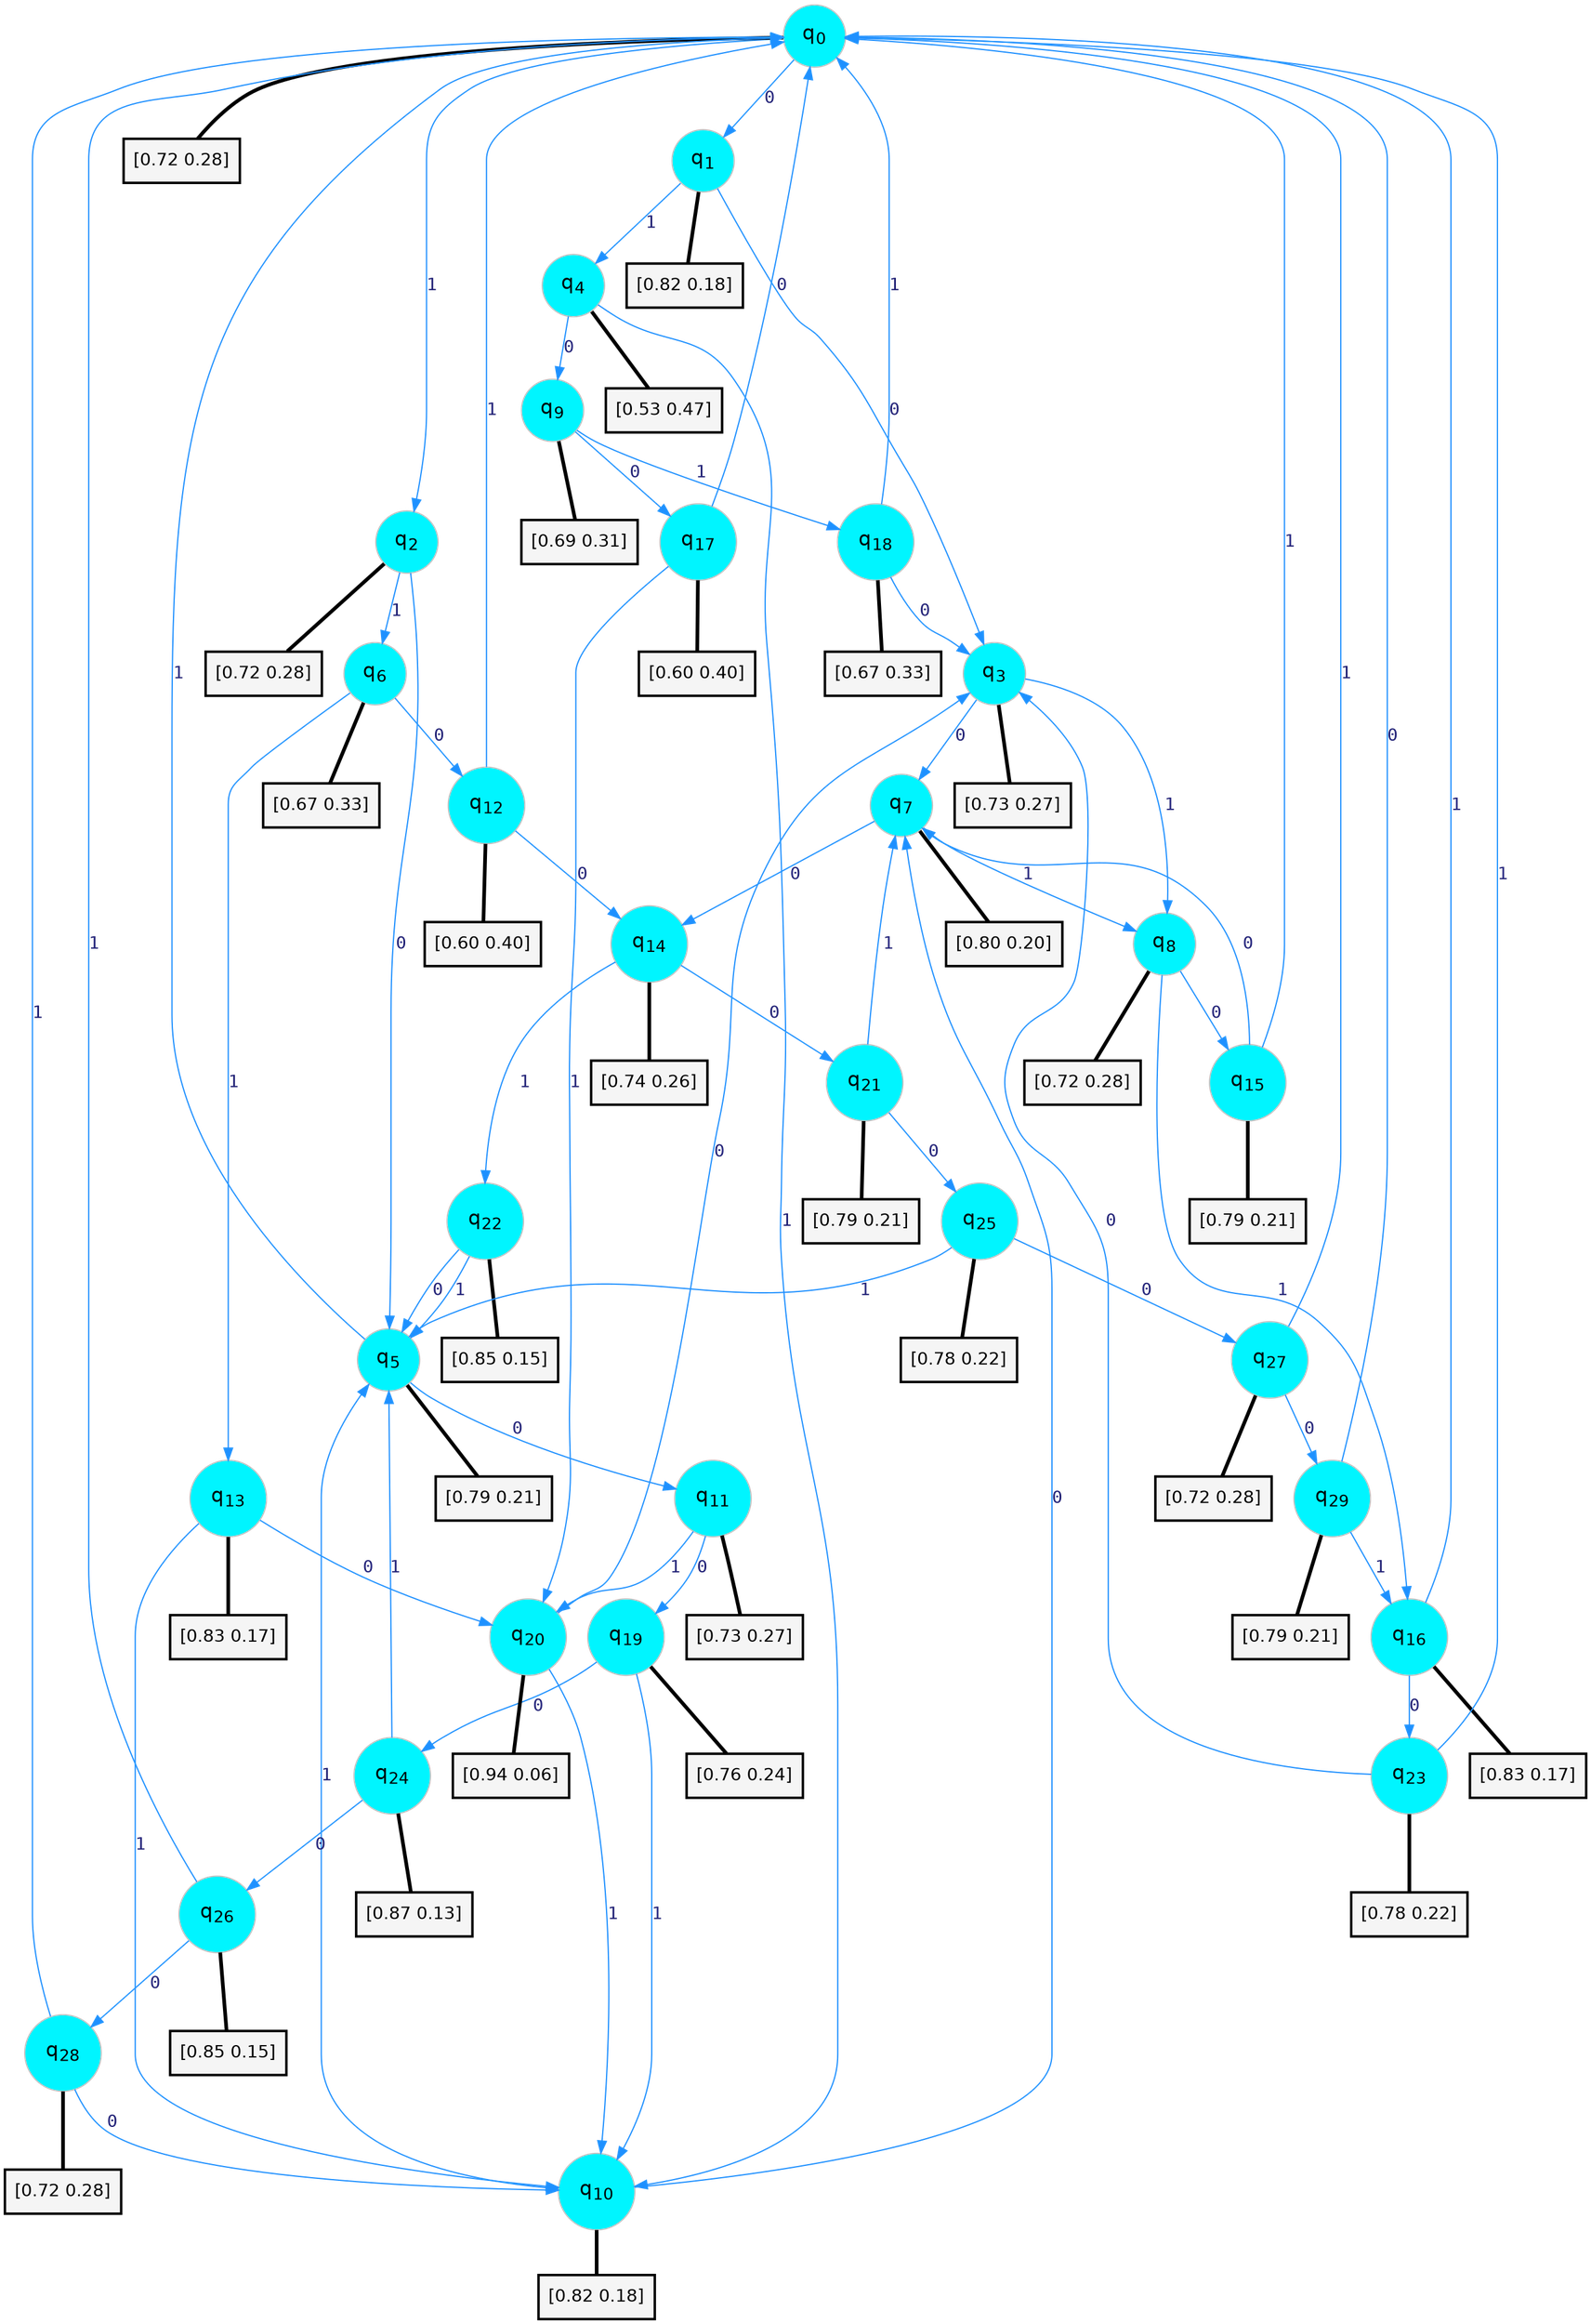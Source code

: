 digraph G {
graph [
bgcolor=transparent, dpi=300, rankdir=TD, size="40,25"];
node [
color=gray, fillcolor=turquoise1, fontcolor=black, fontname=Helvetica, fontsize=16, fontweight=bold, shape=circle, style=filled];
edge [
arrowsize=1, color=dodgerblue1, fontcolor=midnightblue, fontname=courier, fontweight=bold, penwidth=1, style=solid, weight=20];
0[label=<q<SUB>0</SUB>>];
1[label=<q<SUB>1</SUB>>];
2[label=<q<SUB>2</SUB>>];
3[label=<q<SUB>3</SUB>>];
4[label=<q<SUB>4</SUB>>];
5[label=<q<SUB>5</SUB>>];
6[label=<q<SUB>6</SUB>>];
7[label=<q<SUB>7</SUB>>];
8[label=<q<SUB>8</SUB>>];
9[label=<q<SUB>9</SUB>>];
10[label=<q<SUB>10</SUB>>];
11[label=<q<SUB>11</SUB>>];
12[label=<q<SUB>12</SUB>>];
13[label=<q<SUB>13</SUB>>];
14[label=<q<SUB>14</SUB>>];
15[label=<q<SUB>15</SUB>>];
16[label=<q<SUB>16</SUB>>];
17[label=<q<SUB>17</SUB>>];
18[label=<q<SUB>18</SUB>>];
19[label=<q<SUB>19</SUB>>];
20[label=<q<SUB>20</SUB>>];
21[label=<q<SUB>21</SUB>>];
22[label=<q<SUB>22</SUB>>];
23[label=<q<SUB>23</SUB>>];
24[label=<q<SUB>24</SUB>>];
25[label=<q<SUB>25</SUB>>];
26[label=<q<SUB>26</SUB>>];
27[label=<q<SUB>27</SUB>>];
28[label=<q<SUB>28</SUB>>];
29[label=<q<SUB>29</SUB>>];
30[label="[0.72 0.28]", shape=box,fontcolor=black, fontname=Helvetica, fontsize=14, penwidth=2, fillcolor=whitesmoke,color=black];
31[label="[0.82 0.18]", shape=box,fontcolor=black, fontname=Helvetica, fontsize=14, penwidth=2, fillcolor=whitesmoke,color=black];
32[label="[0.72 0.28]", shape=box,fontcolor=black, fontname=Helvetica, fontsize=14, penwidth=2, fillcolor=whitesmoke,color=black];
33[label="[0.73 0.27]", shape=box,fontcolor=black, fontname=Helvetica, fontsize=14, penwidth=2, fillcolor=whitesmoke,color=black];
34[label="[0.53 0.47]", shape=box,fontcolor=black, fontname=Helvetica, fontsize=14, penwidth=2, fillcolor=whitesmoke,color=black];
35[label="[0.79 0.21]", shape=box,fontcolor=black, fontname=Helvetica, fontsize=14, penwidth=2, fillcolor=whitesmoke,color=black];
36[label="[0.67 0.33]", shape=box,fontcolor=black, fontname=Helvetica, fontsize=14, penwidth=2, fillcolor=whitesmoke,color=black];
37[label="[0.80 0.20]", shape=box,fontcolor=black, fontname=Helvetica, fontsize=14, penwidth=2, fillcolor=whitesmoke,color=black];
38[label="[0.72 0.28]", shape=box,fontcolor=black, fontname=Helvetica, fontsize=14, penwidth=2, fillcolor=whitesmoke,color=black];
39[label="[0.69 0.31]", shape=box,fontcolor=black, fontname=Helvetica, fontsize=14, penwidth=2, fillcolor=whitesmoke,color=black];
40[label="[0.82 0.18]", shape=box,fontcolor=black, fontname=Helvetica, fontsize=14, penwidth=2, fillcolor=whitesmoke,color=black];
41[label="[0.73 0.27]", shape=box,fontcolor=black, fontname=Helvetica, fontsize=14, penwidth=2, fillcolor=whitesmoke,color=black];
42[label="[0.60 0.40]", shape=box,fontcolor=black, fontname=Helvetica, fontsize=14, penwidth=2, fillcolor=whitesmoke,color=black];
43[label="[0.83 0.17]", shape=box,fontcolor=black, fontname=Helvetica, fontsize=14, penwidth=2, fillcolor=whitesmoke,color=black];
44[label="[0.74 0.26]", shape=box,fontcolor=black, fontname=Helvetica, fontsize=14, penwidth=2, fillcolor=whitesmoke,color=black];
45[label="[0.79 0.21]", shape=box,fontcolor=black, fontname=Helvetica, fontsize=14, penwidth=2, fillcolor=whitesmoke,color=black];
46[label="[0.83 0.17]", shape=box,fontcolor=black, fontname=Helvetica, fontsize=14, penwidth=2, fillcolor=whitesmoke,color=black];
47[label="[0.60 0.40]", shape=box,fontcolor=black, fontname=Helvetica, fontsize=14, penwidth=2, fillcolor=whitesmoke,color=black];
48[label="[0.67 0.33]", shape=box,fontcolor=black, fontname=Helvetica, fontsize=14, penwidth=2, fillcolor=whitesmoke,color=black];
49[label="[0.76 0.24]", shape=box,fontcolor=black, fontname=Helvetica, fontsize=14, penwidth=2, fillcolor=whitesmoke,color=black];
50[label="[0.94 0.06]", shape=box,fontcolor=black, fontname=Helvetica, fontsize=14, penwidth=2, fillcolor=whitesmoke,color=black];
51[label="[0.79 0.21]", shape=box,fontcolor=black, fontname=Helvetica, fontsize=14, penwidth=2, fillcolor=whitesmoke,color=black];
52[label="[0.85 0.15]", shape=box,fontcolor=black, fontname=Helvetica, fontsize=14, penwidth=2, fillcolor=whitesmoke,color=black];
53[label="[0.78 0.22]", shape=box,fontcolor=black, fontname=Helvetica, fontsize=14, penwidth=2, fillcolor=whitesmoke,color=black];
54[label="[0.87 0.13]", shape=box,fontcolor=black, fontname=Helvetica, fontsize=14, penwidth=2, fillcolor=whitesmoke,color=black];
55[label="[0.78 0.22]", shape=box,fontcolor=black, fontname=Helvetica, fontsize=14, penwidth=2, fillcolor=whitesmoke,color=black];
56[label="[0.85 0.15]", shape=box,fontcolor=black, fontname=Helvetica, fontsize=14, penwidth=2, fillcolor=whitesmoke,color=black];
57[label="[0.72 0.28]", shape=box,fontcolor=black, fontname=Helvetica, fontsize=14, penwidth=2, fillcolor=whitesmoke,color=black];
58[label="[0.72 0.28]", shape=box,fontcolor=black, fontname=Helvetica, fontsize=14, penwidth=2, fillcolor=whitesmoke,color=black];
59[label="[0.79 0.21]", shape=box,fontcolor=black, fontname=Helvetica, fontsize=14, penwidth=2, fillcolor=whitesmoke,color=black];
0->1 [label=0];
0->2 [label=1];
0->30 [arrowhead=none, penwidth=3,color=black];
1->3 [label=0];
1->4 [label=1];
1->31 [arrowhead=none, penwidth=3,color=black];
2->5 [label=0];
2->6 [label=1];
2->32 [arrowhead=none, penwidth=3,color=black];
3->7 [label=0];
3->8 [label=1];
3->33 [arrowhead=none, penwidth=3,color=black];
4->9 [label=0];
4->10 [label=1];
4->34 [arrowhead=none, penwidth=3,color=black];
5->11 [label=0];
5->0 [label=1];
5->35 [arrowhead=none, penwidth=3,color=black];
6->12 [label=0];
6->13 [label=1];
6->36 [arrowhead=none, penwidth=3,color=black];
7->14 [label=0];
7->8 [label=1];
7->37 [arrowhead=none, penwidth=3,color=black];
8->15 [label=0];
8->16 [label=1];
8->38 [arrowhead=none, penwidth=3,color=black];
9->17 [label=0];
9->18 [label=1];
9->39 [arrowhead=none, penwidth=3,color=black];
10->7 [label=0];
10->5 [label=1];
10->40 [arrowhead=none, penwidth=3,color=black];
11->19 [label=0];
11->20 [label=1];
11->41 [arrowhead=none, penwidth=3,color=black];
12->14 [label=0];
12->0 [label=1];
12->42 [arrowhead=none, penwidth=3,color=black];
13->20 [label=0];
13->10 [label=1];
13->43 [arrowhead=none, penwidth=3,color=black];
14->21 [label=0];
14->22 [label=1];
14->44 [arrowhead=none, penwidth=3,color=black];
15->7 [label=0];
15->0 [label=1];
15->45 [arrowhead=none, penwidth=3,color=black];
16->23 [label=0];
16->0 [label=1];
16->46 [arrowhead=none, penwidth=3,color=black];
17->0 [label=0];
17->20 [label=1];
17->47 [arrowhead=none, penwidth=3,color=black];
18->3 [label=0];
18->0 [label=1];
18->48 [arrowhead=none, penwidth=3,color=black];
19->24 [label=0];
19->10 [label=1];
19->49 [arrowhead=none, penwidth=3,color=black];
20->3 [label=0];
20->10 [label=1];
20->50 [arrowhead=none, penwidth=3,color=black];
21->25 [label=0];
21->7 [label=1];
21->51 [arrowhead=none, penwidth=3,color=black];
22->5 [label=0];
22->5 [label=1];
22->52 [arrowhead=none, penwidth=3,color=black];
23->3 [label=0];
23->0 [label=1];
23->53 [arrowhead=none, penwidth=3,color=black];
24->26 [label=0];
24->5 [label=1];
24->54 [arrowhead=none, penwidth=3,color=black];
25->27 [label=0];
25->5 [label=1];
25->55 [arrowhead=none, penwidth=3,color=black];
26->28 [label=0];
26->0 [label=1];
26->56 [arrowhead=none, penwidth=3,color=black];
27->29 [label=0];
27->0 [label=1];
27->57 [arrowhead=none, penwidth=3,color=black];
28->10 [label=0];
28->0 [label=1];
28->58 [arrowhead=none, penwidth=3,color=black];
29->0 [label=0];
29->16 [label=1];
29->59 [arrowhead=none, penwidth=3,color=black];
}
